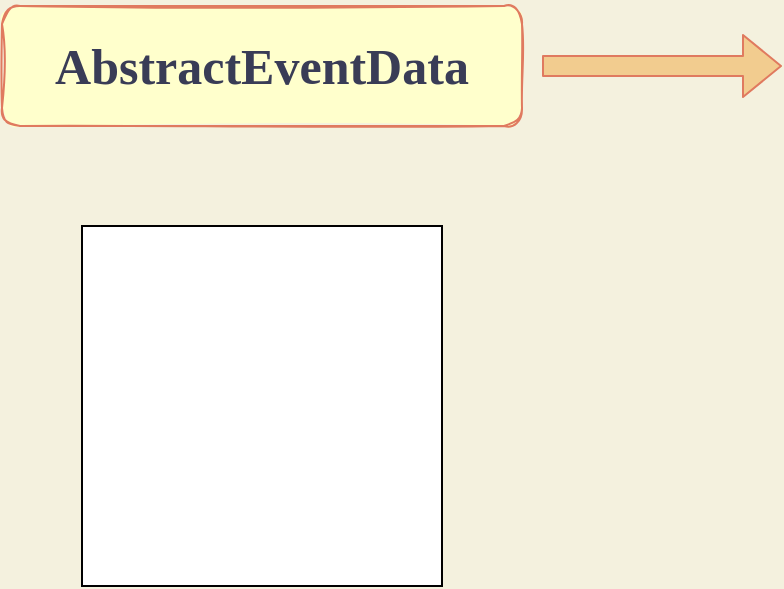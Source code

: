 <mxfile>
    <diagram id="q9sYgcil1Lgh9VzegS3e" name="第 1 页">
        <mxGraphModel dx="1597" dy="1129" grid="1" gridSize="10" guides="1" tooltips="1" connect="1" arrows="1" fold="1" page="1" pageScale="1" pageWidth="1920" pageHeight="1200" background="#F4F1DE" math="0" shadow="0">
            <root>
                <mxCell id="0"/>
                <mxCell id="1" parent="0"/>
                <mxCell id="8" value="&lt;h1 style=&quot;font-size: 25px;&quot;&gt;&lt;font face=&quot;Comic Sans MS&quot; style=&quot;font-size: 25px;&quot;&gt;AbstractEventData&lt;/font&gt;&lt;/h1&gt;" style="rounded=1;html=1;sketch=1;strokeColor=#E07A5F;fontColor=#393C56;fillStyle=solid;fillColor=#FFFFCC;whiteSpace=wrap;fontSize=25;" vertex="1" parent="1">
                    <mxGeometry x="50" y="110" width="260" height="60" as="geometry"/>
                </mxCell>
                <mxCell id="11" value="" style="shape=flexArrow;endArrow=classic;html=1;strokeColor=#E07A5F;fillColor=#F2CC8F;fontSize=25;fontColor=#393C56;" edge="1" parent="1">
                    <mxGeometry width="50" height="50" relative="1" as="geometry">
                        <mxPoint x="320" y="140" as="sourcePoint"/>
                        <mxPoint x="440" y="140" as="targetPoint"/>
                    </mxGeometry>
                </mxCell>
                <mxCell id="12" value="" style="endArrow=none;dashed=1;html=1;dashPattern=1 3;strokeWidth=2;fillColor=#F2CC8F;fontSize=25;fontColor=#393C56;" edge="1" parent="1" target="13">
                    <mxGeometry width="50" height="50" relative="1" as="geometry">
                        <mxPoint x="110" y="340" as="sourcePoint"/>
                        <mxPoint x="110" y="180" as="targetPoint"/>
                    </mxGeometry>
                </mxCell>
                <mxCell id="13" value="" style="whiteSpace=wrap;html=1;aspect=fixed;" vertex="1" parent="1">
                    <mxGeometry x="90" y="220" width="180" height="180" as="geometry"/>
                </mxCell>
            </root>
        </mxGraphModel>
    </diagram>
</mxfile>